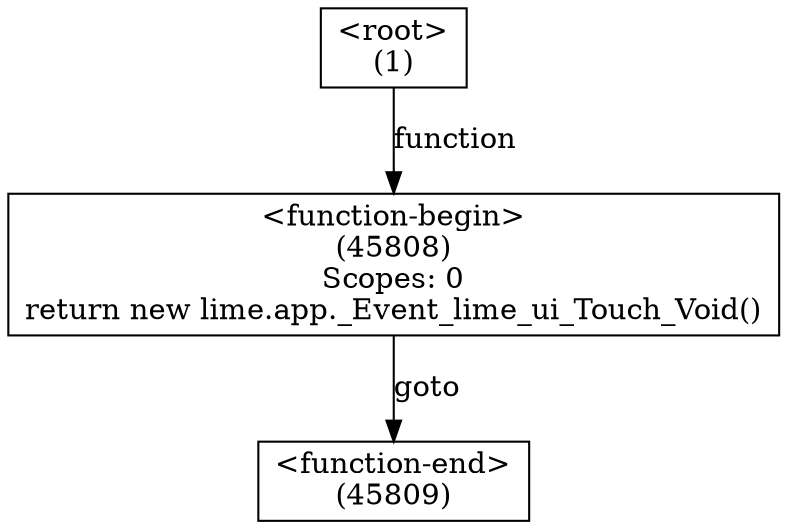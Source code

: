 digraph graphname {
n45809 [shape=box,label="<function-end>
(45809)"];
n45808 [shape=box,label="<function-begin>
(45808)\nScopes: 0\nreturn new lime.app._Event_lime_ui_Touch_Void()"];
n1 [shape=box,label="<root>
(1)"];
n1 -> n45808[label="function"];
n45808 -> n45809[label="goto"];
}
